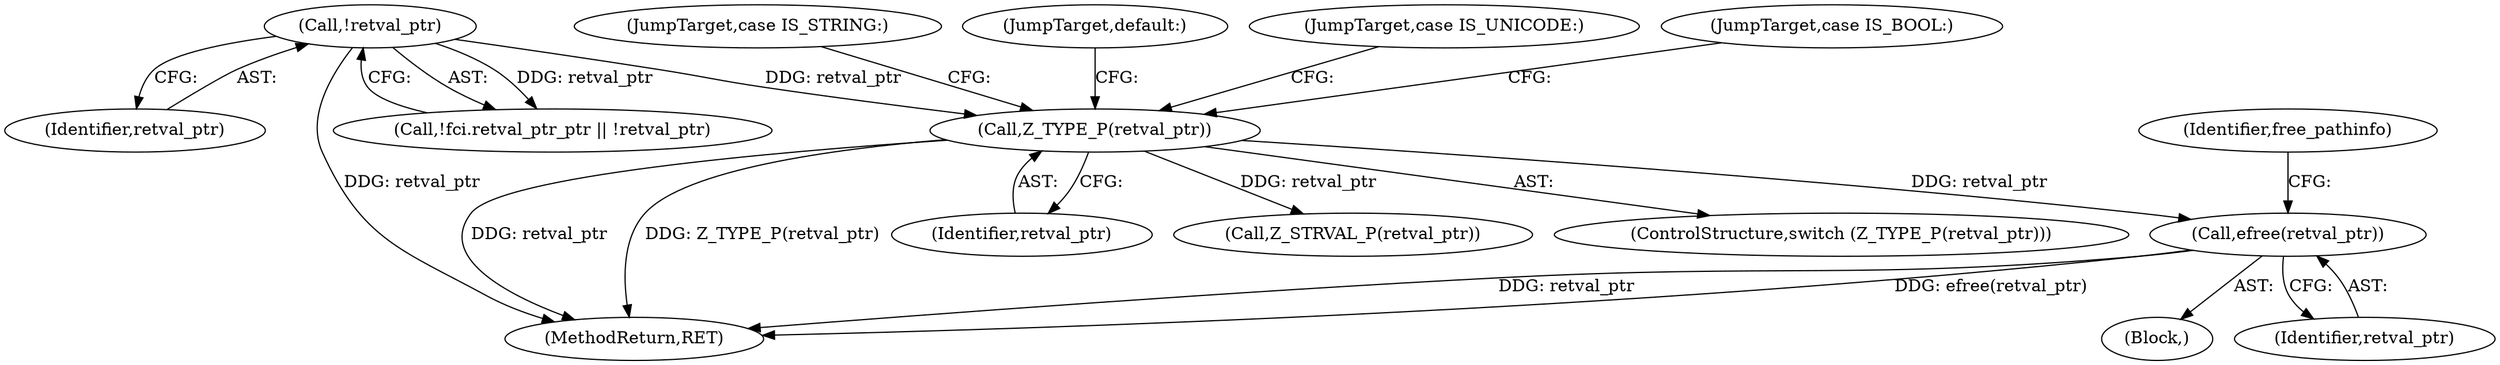 digraph "0_php_bf58162ddf970f63502837f366930e44d6a992cf@API" {
"1000759" [label="(Call,efree(retval_ptr))"];
"1000707" [label="(Call,Z_TYPE_P(retval_ptr))"];
"1000697" [label="(Call,!retval_ptr)"];
"1000708" [label="(Identifier,retval_ptr)"];
"1000709" [label="(Block,)"];
"1000711" [label="(JumpTarget,case IS_STRING:)"];
"1000697" [label="(Call,!retval_ptr)"];
"1000759" [label="(Call,efree(retval_ptr))"];
"1000758" [label="(JumpTarget,default:)"];
"1000710" [label="(JumpTarget,case IS_UNICODE:)"];
"1001030" [label="(MethodReturn,RET)"];
"1000760" [label="(Identifier,retval_ptr)"];
"1000707" [label="(Call,Z_TYPE_P(retval_ptr))"];
"1000743" [label="(Call,Z_STRVAL_P(retval_ptr))"];
"1000692" [label="(Call,!fci.retval_ptr_ptr || !retval_ptr)"];
"1000698" [label="(Identifier,retval_ptr)"];
"1000706" [label="(ControlStructure,switch (Z_TYPE_P(retval_ptr)))"];
"1000750" [label="(JumpTarget,case IS_BOOL:)"];
"1000762" [label="(Identifier,free_pathinfo)"];
"1000759" -> "1000709"  [label="AST: "];
"1000759" -> "1000760"  [label="CFG: "];
"1000760" -> "1000759"  [label="AST: "];
"1000762" -> "1000759"  [label="CFG: "];
"1000759" -> "1001030"  [label="DDG: retval_ptr"];
"1000759" -> "1001030"  [label="DDG: efree(retval_ptr)"];
"1000707" -> "1000759"  [label="DDG: retval_ptr"];
"1000707" -> "1000706"  [label="AST: "];
"1000707" -> "1000708"  [label="CFG: "];
"1000708" -> "1000707"  [label="AST: "];
"1000710" -> "1000707"  [label="CFG: "];
"1000711" -> "1000707"  [label="CFG: "];
"1000750" -> "1000707"  [label="CFG: "];
"1000758" -> "1000707"  [label="CFG: "];
"1000707" -> "1001030"  [label="DDG: retval_ptr"];
"1000707" -> "1001030"  [label="DDG: Z_TYPE_P(retval_ptr)"];
"1000697" -> "1000707"  [label="DDG: retval_ptr"];
"1000707" -> "1000743"  [label="DDG: retval_ptr"];
"1000697" -> "1000692"  [label="AST: "];
"1000697" -> "1000698"  [label="CFG: "];
"1000698" -> "1000697"  [label="AST: "];
"1000692" -> "1000697"  [label="CFG: "];
"1000697" -> "1001030"  [label="DDG: retval_ptr"];
"1000697" -> "1000692"  [label="DDG: retval_ptr"];
}
